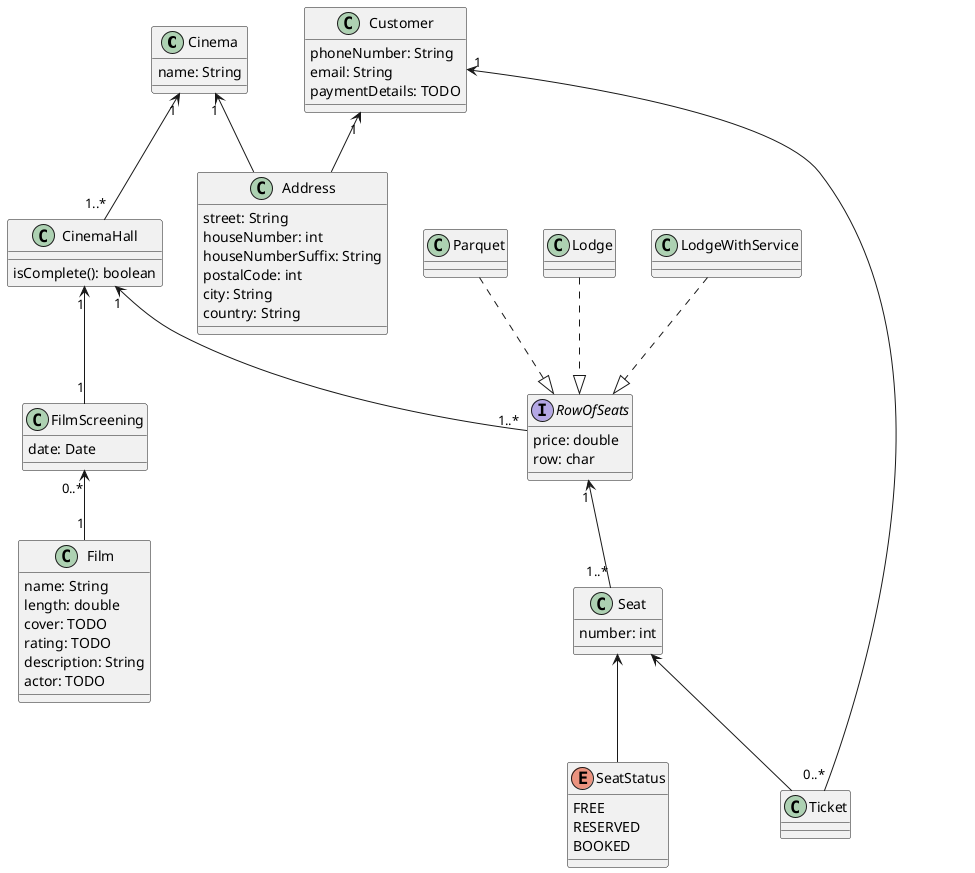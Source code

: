 @startuml
'https://plantuml.com/class-diagram

class Cinema {
    name: String
}

class Address {
    street: String
    houseNumber: int
    houseNumberSuffix: String
    postalCode: int
    city: String
    country: String
}

class CinemaHall{
    isComplete(): boolean

}

interface RowOfSeats {
    price: double
    row: char
}

class Parquet {
}
class Lodge {
}
class LodgeWithService {
}

class Seat {
    number: int
}

enum SeatStatus {
    FREE
    RESERVED
    BOOKED
}

class FilmScreening {
    date: Date
}

class Film {
    name: String
    length: double
    cover: TODO
    rating: TODO
    description: String
    actor: TODO
}

class Customer {
    phoneNumber: String
    email: String
    paymentDetails: TODO
}

class Ticket {

}

Cinema "1" <-- Address
Cinema "1" <-- "1..*" CinemaHall
CinemaHall "1" <-- "1..*" RowOfSeats
RowOfSeats "1" <-- "1..*" Seat
Parquet ..|> RowOfSeats
Lodge ..|> RowOfSeats
LodgeWithService ..|> RowOfSeats
CinemaHall "1" <-- "1" FilmScreening
FilmScreening "0..*" <-- "1" Film
Customer "1" <-- Address
Seat <-- SeatStatus
Customer "1" <-- "0..*" Ticket
Seat <-- Ticket

@enduml